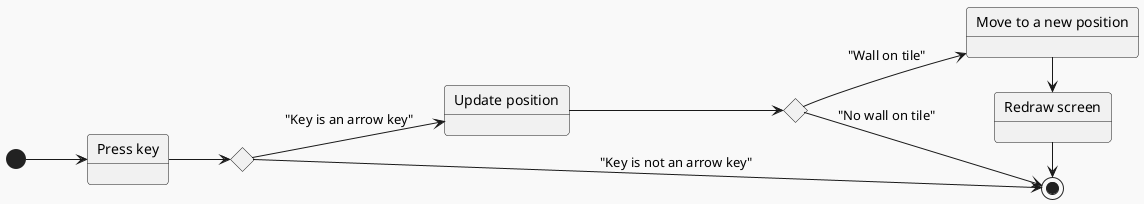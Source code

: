 @startuml
!theme mars
left to right direction

state "Press key" as pk
state "Update position" as up
state c <<choice>>
state c2 <<choice>>
state "Redraw screen" as rd
state "Move to a new position" as mtp

[*] --> pk
pk --> c2
c2 --> up: "Key is an arrow key"
c2 --> [*]: "Key is not an arrow key"
up --> c
c --> mtp: "Wall on tile"
c --> [*]: "No wall on tile"
mtp->rd
rd->[*]
@enduml
